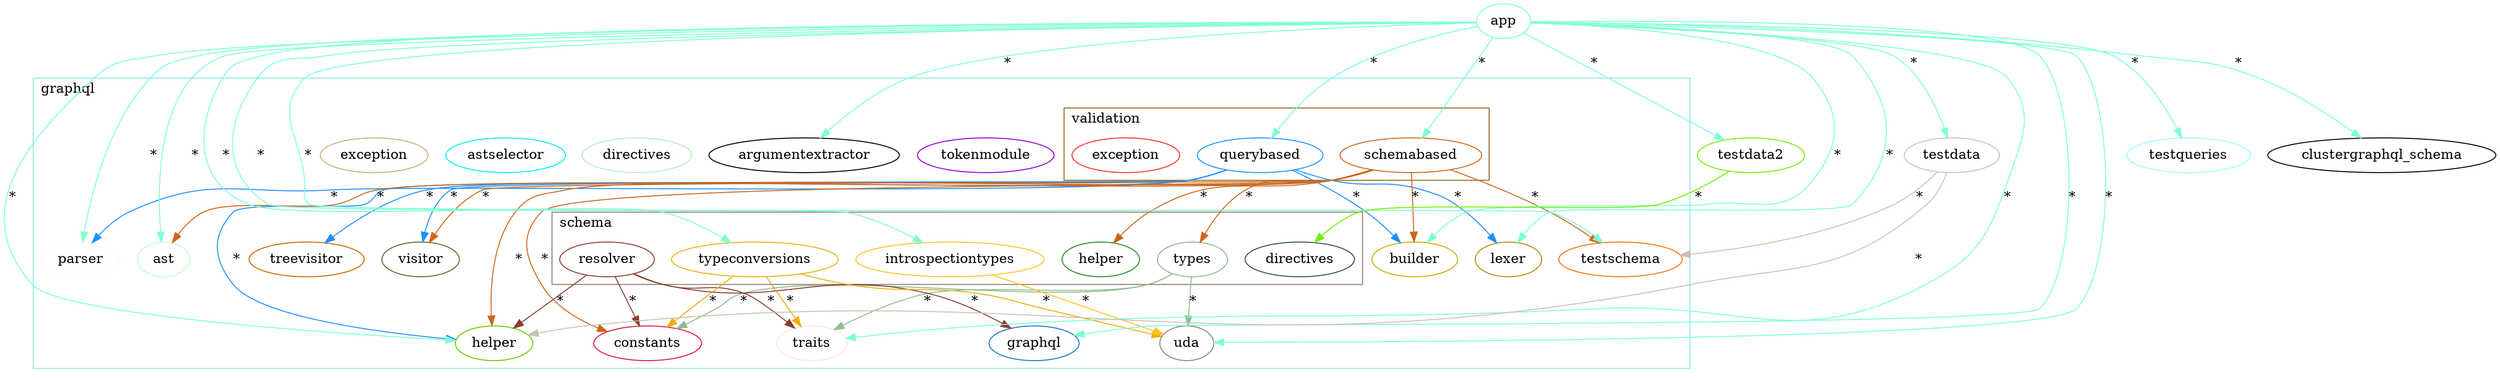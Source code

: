 digraph Deps {
	subgraph clustergraphql {
		rankdir="LR";
		label="graphql";
		labeljust=l;
		color="cadetblue2";
		graphql_visitor [label="visitor",color="darkolivegreen"];
		graphql_tokenmodule [label="tokenmodule",color="darkviolet"];
		graphql_ast [label="ast",color="darkseagreen1"];
		graphql_parser [label="parser",color="floralwhite"];
		graphql_lexer [label="lexer",color="darkgoldenrod"];
		graphql_argumentextractor [label="argumentextractor",color="black"];
		graphql_helper [label="helper",color="chartreuse3"];
		graphql_builder [label="builder",color="gold3"];
		graphql_directives [label="directives",color="darkseagreen2"];
		graphql_astselector [label="astselector",color="cyan2"];
		subgraph clustergraphql_schema {
			rankdir="TB";
			label="schema";
			labeljust=l;
			color="bisque4";
			graphql_schema_types [label="types",color="darkseagreen"];
			graphql_schema_helper [label="helper",color="forestgreen"];
			graphql_schema_resolver [label="resolver",color="coral4"];
			graphql_schema_typeconversions [label="typeconversions",color="darkgoldenrod2"];
			graphql_schema_introspectiontypes [label="introspectiontypes",color="goldenrod1"];
			graphql_schema_directives [label="directives",color="darkslategrey"];
		}
		graphql_traits [label="traits",color="antiquewhite"];
		graphql_graphql [label="graphql",color="dodgerblue3"];
		graphql_testschema [label="testschema",color="darkorange2"];
		subgraph clustergraphql_validation {
			rankdir="TB";
			label="validation";
			labeljust=l;
			color="goldenrod4";
			graphql_validation_querybased [label="querybased",color="dodgerblue"];
			graphql_validation_schemabased [label="schemabased",color="chocolate3"];
			graphql_validation_exception [label="exception",color="firebrick1"];
		}
		graphql_treevisitor [label="treevisitor",color="darkorange3"];
		graphql_exception [label="exception",color="burlywood3"];
		graphql_constants [label="constants",color="crimson"];
		graphql_uda [label="uda",color="antiquewhite4"];
	}
	app [label="app",color="aquamarine1"];
	testdata [label="testdata",color="antiquewhite3"];
	testdata2 [label="testdata2",color="chartreuse2"];
	testqueries [label="testqueries",color="darkslategray1"];


	graphql_schema_types -> graphql_traits[color="darkseagreen", label="*", labeltooltip="package"]
	graphql_schema_types -> graphql_constants[color="darkseagreen", label="*", labeltooltip="package"]
	graphql_schema_types -> graphql_uda[color="darkseagreen", label="*", labeltooltip="package"]
	graphql_schema_resolver -> graphql_helper[color="coral4", label="*", labeltooltip="package"]
	graphql_schema_resolver -> graphql_traits[color="coral4", label="*", labeltooltip="package"]
	graphql_schema_resolver -> graphql_constants[color="coral4", label="*", labeltooltip="package"]
	graphql_schema_resolver -> graphql_graphql[color="coral4", label="*", labeltooltip="package"]
	graphql_schema_typeconversions -> graphql_traits[color="darkgoldenrod2", label="*", labeltooltip="package"]
	graphql_schema_typeconversions -> graphql_uda[color="darkgoldenrod2", label="*", labeltooltip="package"]
	graphql_schema_typeconversions -> graphql_constants[color="darkgoldenrod2", label="*", labeltooltip="package"]
	graphql_schema_introspectiontypes -> graphql_uda[color="goldenrod1", label="*", labeltooltip="package"]
	graphql_validation_querybased -> graphql_builder[color="dodgerblue", label="*", labeltooltip="package"]
	graphql_validation_querybased -> graphql_helper[color="dodgerblue", label="*", labeltooltip="lexAndParse"]
	graphql_validation_querybased -> graphql_visitor[color="dodgerblue", label="*", labeltooltip="package"]
	graphql_validation_querybased -> graphql_lexer[color="dodgerblue", label="*", labeltooltip="package"]
	graphql_validation_querybased -> graphql_parser[color="dodgerblue", label="*", labeltooltip="package"]
	graphql_validation_querybased -> graphql_treevisitor[color="dodgerblue", label="*", labeltooltip="package"]
	graphql_validation_schemabased -> graphql_ast[color="chocolate3", label="*", labeltooltip="package"]
	graphql_validation_schemabased -> graphql_builder[color="chocolate3", label="*", labeltooltip="package"]
	graphql_validation_schemabased -> graphql_constants[color="chocolate3", label="*", labeltooltip="package"]
	graphql_validation_schemabased -> graphql_visitor[color="chocolate3", label="*", labeltooltip="package"]
	graphql_validation_schemabased -> graphql_schema_types[color="chocolate3", label="*", labeltooltip="package"]
	graphql_validation_schemabased -> graphql_schema_helper[color="chocolate3", label="*", labeltooltip="package"]
	graphql_validation_schemabased -> graphql_helper[color="chocolate3", label="*", labeltooltip="lexAndParse"]
	graphql_validation_schemabased -> graphql_testschema[color="chocolate3", label="*", labeltooltip="package"]
	app -> graphql_parser[color="aquamarine1", label="*", labeltooltip="package"]
	app -> graphql_builder[color="aquamarine1", label="*", labeltooltip="package"]
	app -> graphql_lexer[color="aquamarine1", label="*", labeltooltip="package"]
	app -> graphql_ast[color="aquamarine1", label="*", labeltooltip="package"]
	app -> graphql_helper[color="aquamarine1", label="*", labeltooltip="package"]
	app -> clustergraphql_schema[ lhead=clustergraphql_schema, color="aquamarine1", label="*", labeltooltip="package"]
	app -> graphql_traits[color="aquamarine1", label="*", labeltooltip="package"]
	app -> graphql_argumentextractor[color="aquamarine1", label="*", labeltooltip="package"]
	app -> graphql_graphql[color="aquamarine1", label="*", labeltooltip="package"]
	app -> graphql_testschema[color="aquamarine1", label="*", labeltooltip="package"]
	app -> testdata[color="aquamarine1", label="*", labeltooltip="package"]
	app -> testdata2[color="aquamarine1", label="*", labeltooltip="package"]
	app -> graphql_schema_introspectiontypes[color="aquamarine1", label="*", labeltooltip="package"]
	app -> graphql_uda[color="aquamarine1", label="*", labeltooltip="package"]
	app -> testqueries[color="aquamarine1", label="*", labeltooltip="package"]
	app -> graphql_validation_querybased[color="aquamarine1", label="*", labeltooltip="package"]
	app -> graphql_validation_schemabased[color="aquamarine1", label="*", labeltooltip="package"]
	app -> graphql_schema_typeconversions[color="aquamarine1", label="*", labeltooltip="package"]
	testdata -> graphql_testschema[color="antiquewhite3", label="*", labeltooltip="package"]
	testdata -> graphql_helper[color="antiquewhite3", label="*", labeltooltip="returnTemplate"]
	testdata2 -> graphql_schema_directives[color="chartreuse2", label="*", labeltooltip="package"]
}
